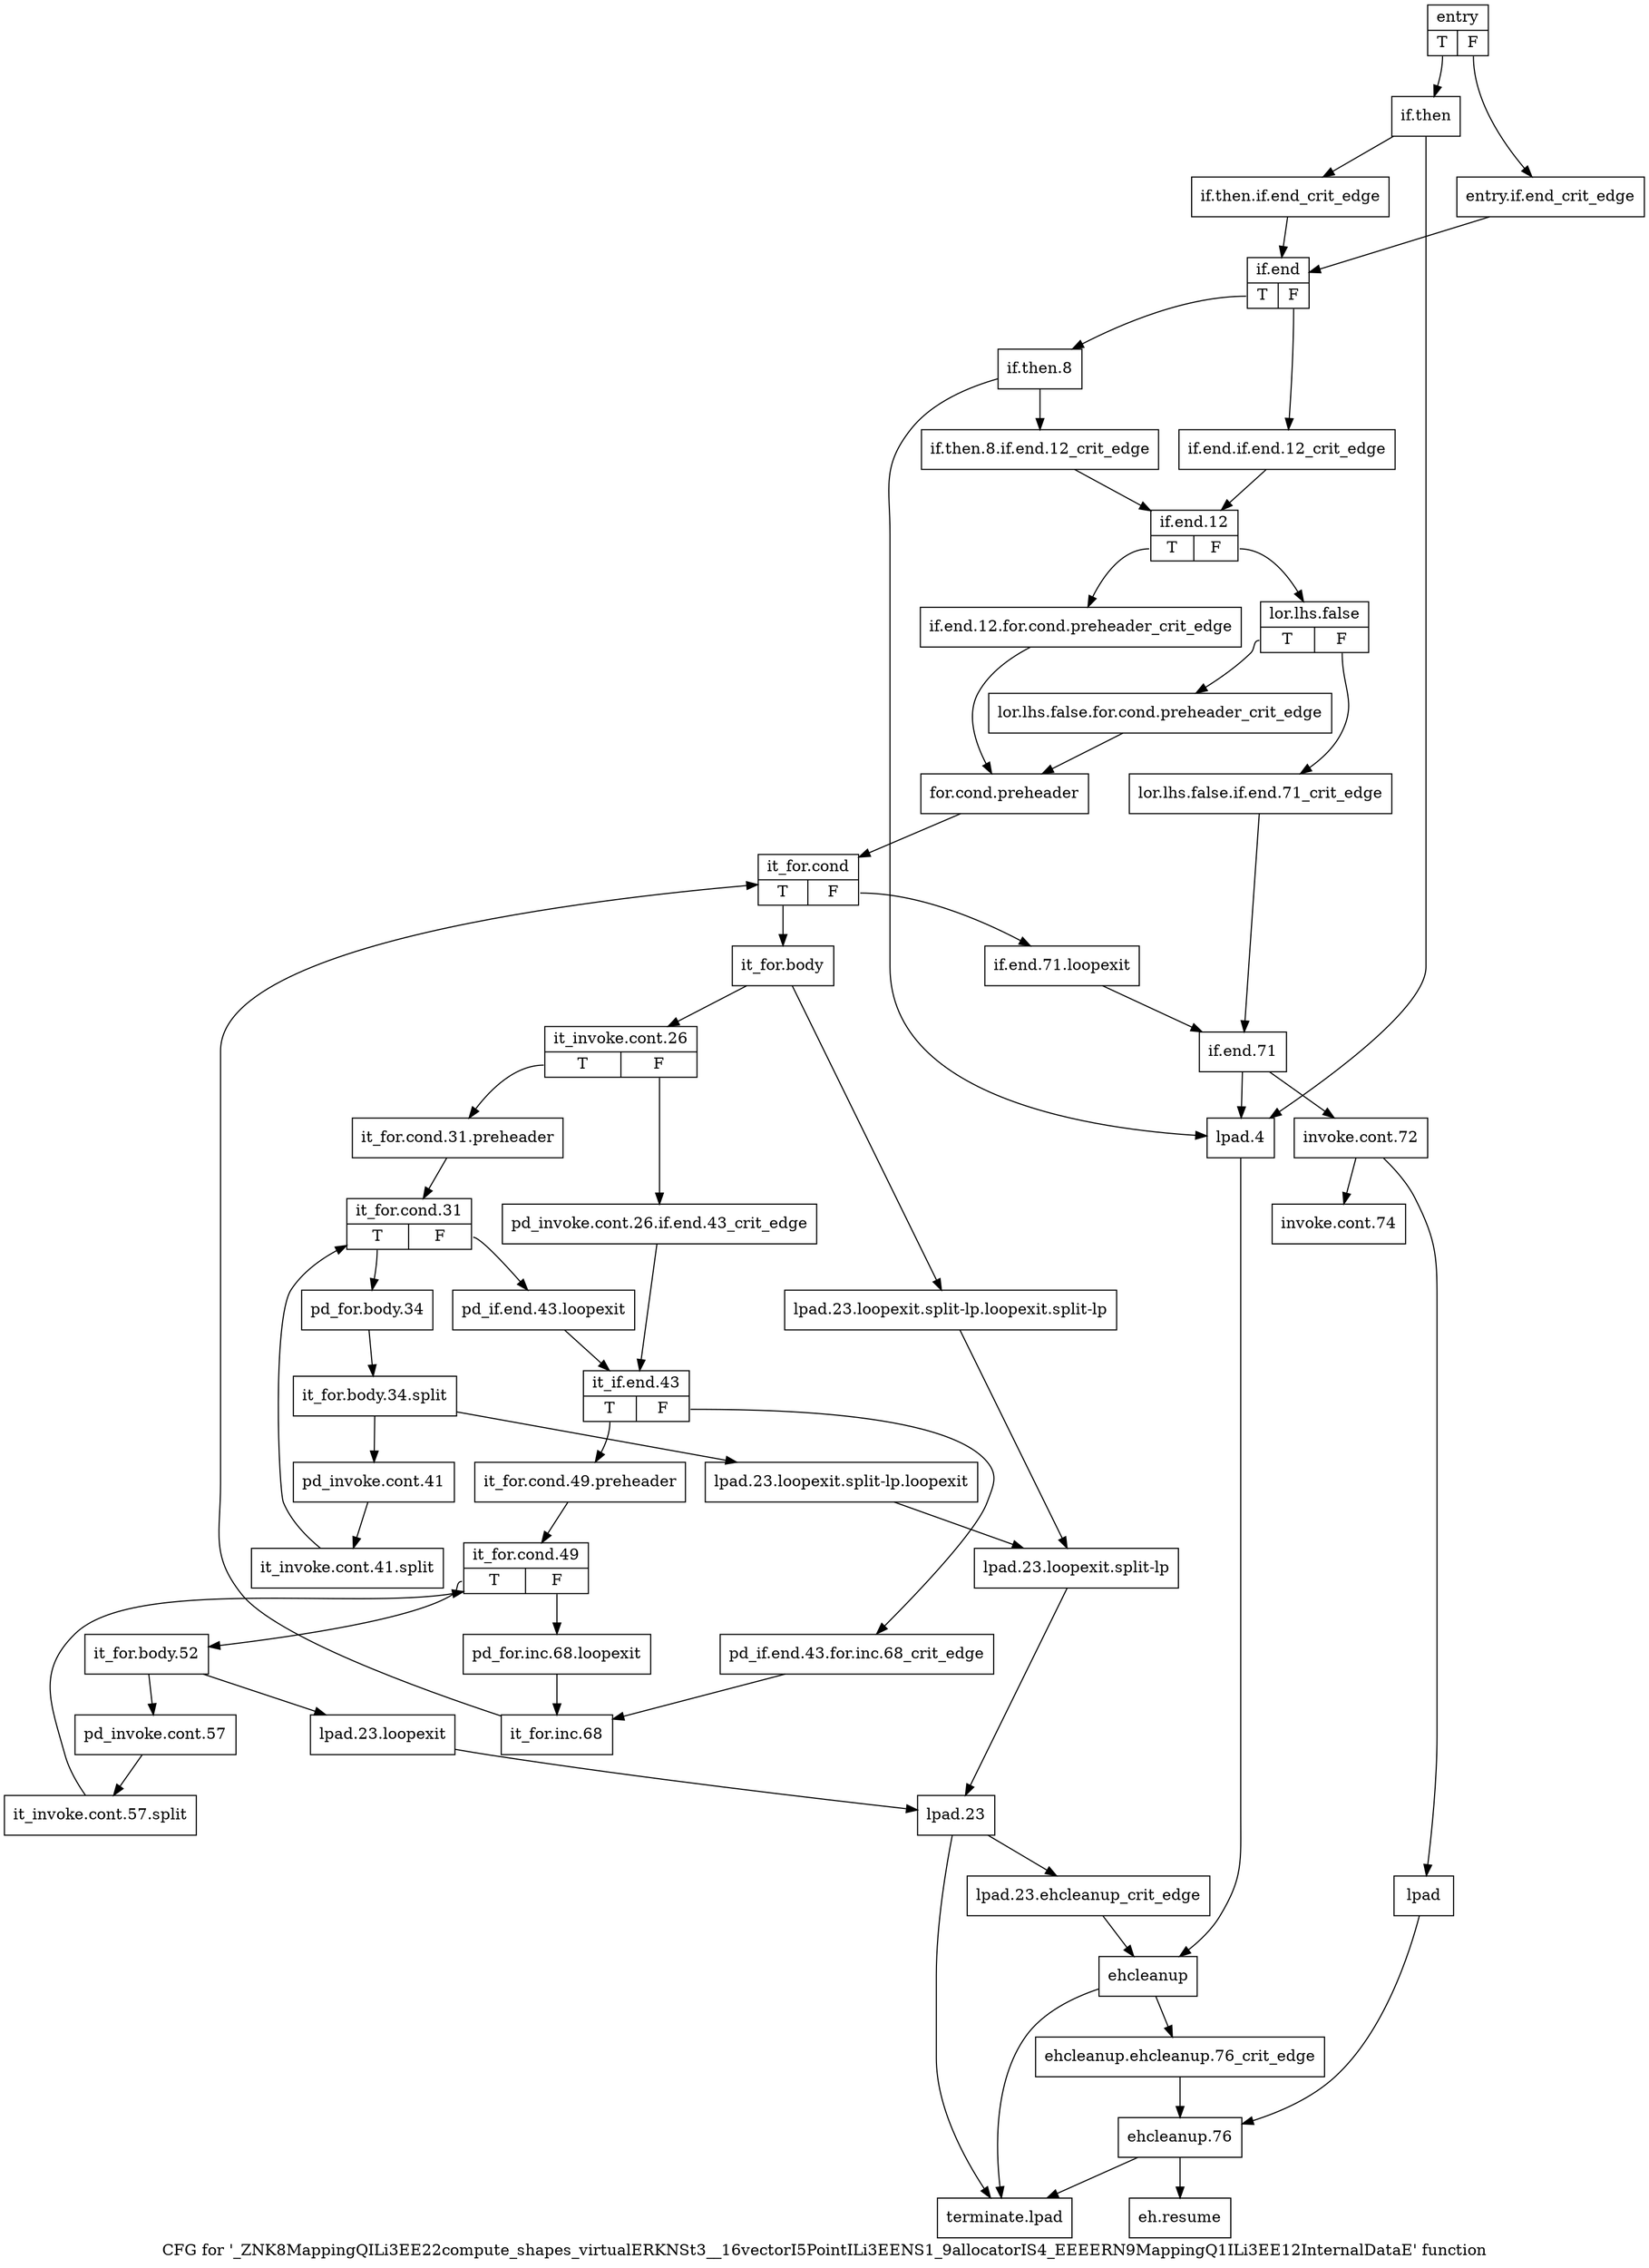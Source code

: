 digraph "CFG for '_ZNK8MappingQILi3EE22compute_shapes_virtualERKNSt3__16vectorI5PointILi3EENS1_9allocatorIS4_EEEERN9MappingQ1ILi3EE12InternalDataE' function" {
	label="CFG for '_ZNK8MappingQILi3EE22compute_shapes_virtualERKNSt3__16vectorI5PointILi3EENS1_9allocatorIS4_EEEERN9MappingQ1ILi3EE12InternalDataE' function";

	Node0x605d0e0 [shape=record,label="{entry|{<s0>T|<s1>F}}"];
	Node0x605d0e0:s0 -> Node0x6060fb0;
	Node0x605d0e0:s1 -> Node0x6060f60;
	Node0x6060f60 [shape=record,label="{entry.if.end_crit_edge}"];
	Node0x6060f60 -> Node0x60610f0;
	Node0x6060fb0 [shape=record,label="{if.then}"];
	Node0x6060fb0 -> Node0x6061000;
	Node0x6060fb0 -> Node0x60610a0;
	Node0x6061000 [shape=record,label="{if.then.if.end_crit_edge}"];
	Node0x6061000 -> Node0x60610f0;
	Node0x6061050 [shape=record,label="{lpad}"];
	Node0x6061050 -> Node0x6061d20;
	Node0x60610a0 [shape=record,label="{lpad.4}"];
	Node0x60610a0 -> Node0x6061c80;
	Node0x60610f0 [shape=record,label="{if.end|{<s0>T|<s1>F}}"];
	Node0x60610f0:s0 -> Node0x6061190;
	Node0x60610f0:s1 -> Node0x6061140;
	Node0x6061140 [shape=record,label="{if.end.if.end.12_crit_edge}"];
	Node0x6061140 -> Node0x6061230;
	Node0x6061190 [shape=record,label="{if.then.8}"];
	Node0x6061190 -> Node0x60611e0;
	Node0x6061190 -> Node0x60610a0;
	Node0x60611e0 [shape=record,label="{if.then.8.if.end.12_crit_edge}"];
	Node0x60611e0 -> Node0x6061230;
	Node0x6061230 [shape=record,label="{if.end.12|{<s0>T|<s1>F}}"];
	Node0x6061230:s0 -> Node0x6061280;
	Node0x6061230:s1 -> Node0x60612d0;
	Node0x6061280 [shape=record,label="{if.end.12.for.cond.preheader_crit_edge}"];
	Node0x6061280 -> Node0x60613c0;
	Node0x60612d0 [shape=record,label="{lor.lhs.false|{<s0>T|<s1>F}}"];
	Node0x60612d0:s0 -> Node0x6061370;
	Node0x60612d0:s1 -> Node0x6061320;
	Node0x6061320 [shape=record,label="{lor.lhs.false.if.end.71_crit_edge}"];
	Node0x6061320 -> Node0x6061b90;
	Node0x6061370 [shape=record,label="{lor.lhs.false.for.cond.preheader_crit_edge}"];
	Node0x6061370 -> Node0x60613c0;
	Node0x60613c0 [shape=record,label="{for.cond.preheader}"];
	Node0x60613c0 -> Node0x6061410;
	Node0x6061410 [shape=record,label="{it_for.cond|{<s0>T|<s1>F}}"];
	Node0x6061410:s0 -> Node0x6061460;
	Node0x6061410:s1 -> Node0x6061b40;
	Node0x6061460 [shape=record,label="{it_for.body}"];
	Node0x6061460 -> Node0x60614b0;
	Node0x6061460 -> Node0x6061730;
	Node0x60614b0 [shape=record,label="{it_invoke.cont.26|{<s0>T|<s1>F}}"];
	Node0x60614b0:s0 -> Node0x6061550;
	Node0x60614b0:s1 -> Node0x6061500;
	Node0x6061500 [shape=record,label="{pd_invoke.cont.26.if.end.43_crit_edge}"];
	Node0x6061500 -> Node0x60618c0;
	Node0x6061550 [shape=record,label="{it_for.cond.31.preheader}"];
	Node0x6061550 -> Node0x60615a0;
	Node0x60615a0 [shape=record,label="{it_for.cond.31|{<s0>T|<s1>F}}"];
	Node0x60615a0:s0 -> Node0x60615f0;
	Node0x60615a0:s1 -> Node0x6061870;
	Node0x60615f0 [shape=record,label="{pd_for.body.34}"];
	Node0x60615f0 -> Node0xab75ea0;
	Node0xab75ea0 [shape=record,label="{it_for.body.34.split}"];
	Node0xab75ea0 -> Node0x6061640;
	Node0xab75ea0 -> Node0x60616e0;
	Node0x6061640 [shape=record,label="{pd_invoke.cont.41}"];
	Node0x6061640 -> Node0xab75ae0;
	Node0xab75ae0 [shape=record,label="{it_invoke.cont.41.split}"];
	Node0xab75ae0 -> Node0x60615a0;
	Node0x6061690 [shape=record,label="{lpad.23.loopexit}"];
	Node0x6061690 -> Node0x60617d0;
	Node0x60616e0 [shape=record,label="{lpad.23.loopexit.split-lp.loopexit}"];
	Node0x60616e0 -> Node0x6061780;
	Node0x6061730 [shape=record,label="{lpad.23.loopexit.split-lp.loopexit.split-lp}"];
	Node0x6061730 -> Node0x6061780;
	Node0x6061780 [shape=record,label="{lpad.23.loopexit.split-lp}"];
	Node0x6061780 -> Node0x60617d0;
	Node0x60617d0 [shape=record,label="{lpad.23}"];
	Node0x60617d0 -> Node0x6061820;
	Node0x60617d0 -> Node0x6061dc0;
	Node0x6061820 [shape=record,label="{lpad.23.ehcleanup_crit_edge}"];
	Node0x6061820 -> Node0x6061c80;
	Node0x6061870 [shape=record,label="{pd_if.end.43.loopexit}"];
	Node0x6061870 -> Node0x60618c0;
	Node0x60618c0 [shape=record,label="{it_if.end.43|{<s0>T|<s1>F}}"];
	Node0x60618c0:s0 -> Node0x6061960;
	Node0x60618c0:s1 -> Node0x6061910;
	Node0x6061910 [shape=record,label="{pd_if.end.43.for.inc.68_crit_edge}"];
	Node0x6061910 -> Node0x6061af0;
	Node0x6061960 [shape=record,label="{it_for.cond.49.preheader}"];
	Node0x6061960 -> Node0x60619b0;
	Node0x60619b0 [shape=record,label="{it_for.cond.49|{<s0>T|<s1>F}}"];
	Node0x60619b0:s0 -> Node0x6061a00;
	Node0x60619b0:s1 -> Node0x6061aa0;
	Node0x6061a00 [shape=record,label="{it_for.body.52}"];
	Node0x6061a00 -> Node0x6061a50;
	Node0x6061a00 -> Node0x6061690;
	Node0x6061a50 [shape=record,label="{pd_invoke.cont.57}"];
	Node0x6061a50 -> Node0xab755e0;
	Node0xab755e0 [shape=record,label="{it_invoke.cont.57.split}"];
	Node0xab755e0 -> Node0x60619b0;
	Node0x6061aa0 [shape=record,label="{pd_for.inc.68.loopexit}"];
	Node0x6061aa0 -> Node0x6061af0;
	Node0x6061af0 [shape=record,label="{it_for.inc.68}"];
	Node0x6061af0 -> Node0x6061410;
	Node0x6061b40 [shape=record,label="{if.end.71.loopexit}"];
	Node0x6061b40 -> Node0x6061b90;
	Node0x6061b90 [shape=record,label="{if.end.71}"];
	Node0x6061b90 -> Node0x6061be0;
	Node0x6061b90 -> Node0x60610a0;
	Node0x6061be0 [shape=record,label="{invoke.cont.72}"];
	Node0x6061be0 -> Node0x6061c30;
	Node0x6061be0 -> Node0x6061050;
	Node0x6061c30 [shape=record,label="{invoke.cont.74}"];
	Node0x6061c80 [shape=record,label="{ehcleanup}"];
	Node0x6061c80 -> Node0x6061cd0;
	Node0x6061c80 -> Node0x6061dc0;
	Node0x6061cd0 [shape=record,label="{ehcleanup.ehcleanup.76_crit_edge}"];
	Node0x6061cd0 -> Node0x6061d20;
	Node0x6061d20 [shape=record,label="{ehcleanup.76}"];
	Node0x6061d20 -> Node0x6061d70;
	Node0x6061d20 -> Node0x6061dc0;
	Node0x6061d70 [shape=record,label="{eh.resume}"];
	Node0x6061dc0 [shape=record,label="{terminate.lpad}"];
}
